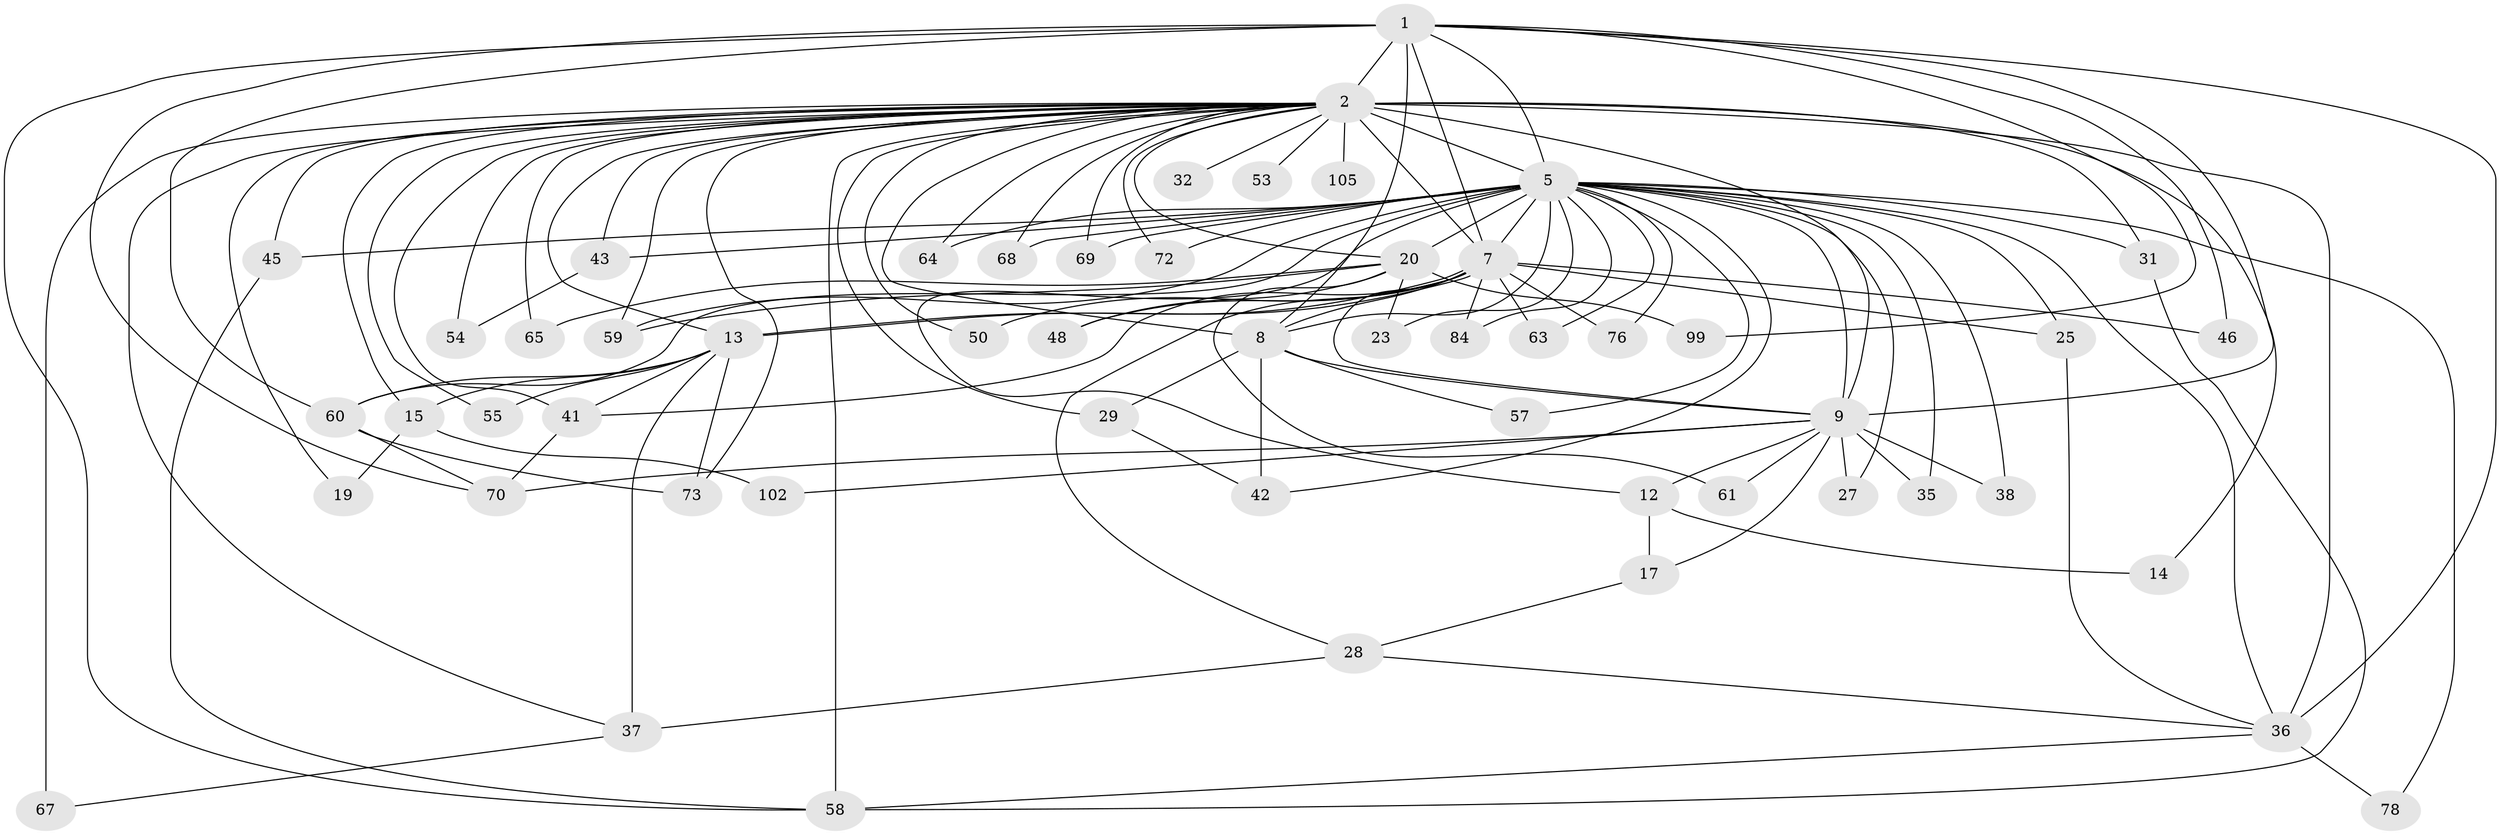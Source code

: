 // original degree distribution, {17: 0.009174311926605505, 23: 0.009174311926605505, 22: 0.009174311926605505, 15: 0.009174311926605505, 31: 0.009174311926605505, 12: 0.009174311926605505, 26: 0.009174311926605505, 14: 0.01834862385321101, 21: 0.009174311926605505, 16: 0.009174311926605505, 4: 0.11009174311926606, 2: 0.5137614678899083, 6: 0.01834862385321101, 3: 0.21100917431192662, 8: 0.009174311926605505, 7: 0.027522935779816515, 5: 0.009174311926605505}
// Generated by graph-tools (version 1.1) at 2025/17/03/04/25 18:17:50]
// undirected, 54 vertices, 123 edges
graph export_dot {
graph [start="1"]
  node [color=gray90,style=filled];
  1;
  2 [super="+66+44+47+3+101+10+16+30+18+4"];
  5 [super="+104+98+11+21+71+6+26"];
  7 [super="+39"];
  8;
  9;
  12;
  13 [super="+109+86+62+33"];
  14;
  15;
  17;
  19;
  20;
  23;
  25 [super="+34"];
  27;
  28;
  29;
  31 [super="+56"];
  32;
  35;
  36 [super="+51+40"];
  37;
  38;
  41 [super="+75"];
  42;
  43;
  45;
  46;
  48;
  50;
  53;
  54;
  55;
  57;
  58 [super="+87+83"];
  59;
  60 [super="+80"];
  61;
  63 [super="+106"];
  64;
  65;
  67 [super="+77"];
  68;
  69;
  70 [super="+74"];
  72;
  73;
  76;
  78;
  84;
  99;
  102;
  105;
  1 -- 2 [weight=5];
  1 -- 5 [weight=3];
  1 -- 7;
  1 -- 8;
  1 -- 9;
  1 -- 46;
  1 -- 58;
  1 -- 60;
  1 -- 70;
  1 -- 99;
  1 -- 36;
  2 -- 5 [weight=13];
  2 -- 7 [weight=9];
  2 -- 8 [weight=6];
  2 -- 9 [weight=6];
  2 -- 43;
  2 -- 69;
  2 -- 59;
  2 -- 41 [weight=2];
  2 -- 13 [weight=3];
  2 -- 68;
  2 -- 14;
  2 -- 15;
  2 -- 20;
  2 -- 29;
  2 -- 32 [weight=2];
  2 -- 36 [weight=2];
  2 -- 50;
  2 -- 53 [weight=2];
  2 -- 54;
  2 -- 55;
  2 -- 58 [weight=3];
  2 -- 67 [weight=2];
  2 -- 64;
  2 -- 105;
  2 -- 65;
  2 -- 45;
  2 -- 37;
  2 -- 72;
  2 -- 73;
  2 -- 19;
  2 -- 31 [weight=3];
  5 -- 7 [weight=3];
  5 -- 8 [weight=2];
  5 -- 9 [weight=4];
  5 -- 12;
  5 -- 20;
  5 -- 23;
  5 -- 25;
  5 -- 35;
  5 -- 38;
  5 -- 45;
  5 -- 59;
  5 -- 68;
  5 -- 72;
  5 -- 76;
  5 -- 78;
  5 -- 42;
  5 -- 57;
  5 -- 27;
  5 -- 64;
  5 -- 69;
  5 -- 43;
  5 -- 84;
  5 -- 60;
  5 -- 63 [weight=2];
  5 -- 31;
  5 -- 36;
  7 -- 8;
  7 -- 9;
  7 -- 13 [weight=3];
  7 -- 13;
  7 -- 25 [weight=2];
  7 -- 28;
  7 -- 41;
  7 -- 46;
  7 -- 48;
  7 -- 50;
  7 -- 76;
  7 -- 84;
  7 -- 63;
  8 -- 9;
  8 -- 29;
  8 -- 42;
  8 -- 57;
  9 -- 12;
  9 -- 17;
  9 -- 27;
  9 -- 35;
  9 -- 38;
  9 -- 61;
  9 -- 70;
  9 -- 102;
  12 -- 14;
  12 -- 17;
  13 -- 15;
  13 -- 41;
  13 -- 55;
  13 -- 60;
  13 -- 73;
  13 -- 37 [weight=2];
  15 -- 19;
  15 -- 102;
  17 -- 28;
  20 -- 23;
  20 -- 48;
  20 -- 59;
  20 -- 61;
  20 -- 65;
  20 -- 99;
  25 -- 36;
  28 -- 36;
  28 -- 37;
  29 -- 42;
  31 -- 58;
  36 -- 78;
  36 -- 58;
  37 -- 67;
  41 -- 70;
  43 -- 54;
  45 -- 58;
  60 -- 70;
  60 -- 73;
}
